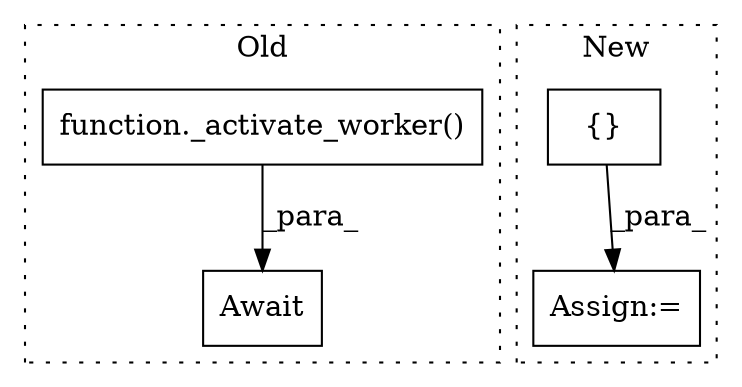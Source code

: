 digraph G {
subgraph cluster0 {
1 [label="Await" a="70" s="6029" l="6" shape="box"];
4 [label="function._activate_worker()" a="75" s="6035,6074" l="17,1" shape="box"];
label = "Old";
style="dotted";
}
subgraph cluster1 {
2 [label="{}" a="95" s="5199,5233" l="1,1" shape="box"];
3 [label="Assign:=" a="68" s="5196" l="3" shape="box"];
label = "New";
style="dotted";
}
2 -> 3 [label="_para_"];
4 -> 1 [label="_para_"];
}